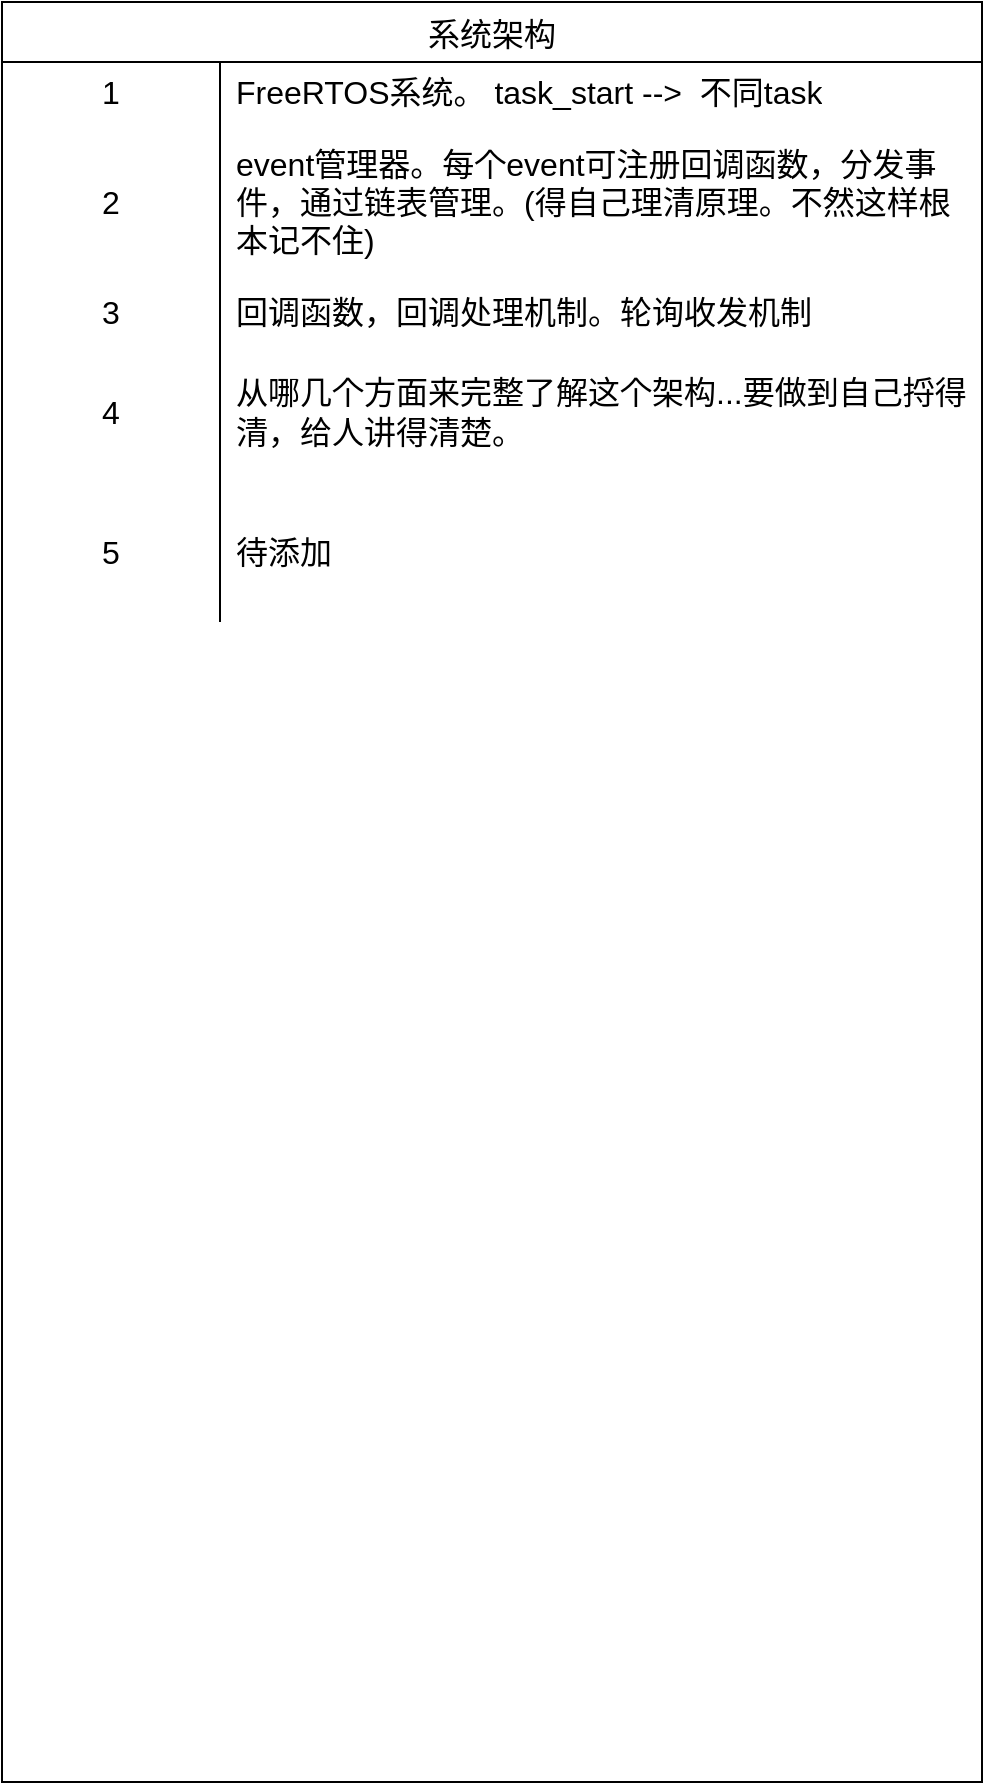 <mxfile version="28.2.8">
  <diagram name="第 1 页" id="uiua6mptLlUUmeAe40tH">
    <mxGraphModel dx="1213" dy="871" grid="1" gridSize="10" guides="1" tooltips="1" connect="1" arrows="1" fold="1" page="1" pageScale="1" pageWidth="827" pageHeight="1169" math="0" shadow="0">
      <root>
        <mxCell id="0" />
        <mxCell id="1" parent="0" />
        <mxCell id="f3hf5oja9mnKR4jZ640O-18" value="系统架构" style="shape=table;startSize=30;container=1;collapsible=0;childLayout=tableLayout;fixedRows=1;rowLines=0;fontStyle=0;strokeColor=default;fontSize=16;" parent="1" vertex="1">
          <mxGeometry x="130" y="130" width="490" height="890" as="geometry" />
        </mxCell>
        <mxCell id="f3hf5oja9mnKR4jZ640O-19" value="" style="shape=tableRow;horizontal=0;startSize=0;swimlaneHead=0;swimlaneBody=0;top=0;left=0;bottom=0;right=0;collapsible=0;dropTarget=0;fillColor=none;points=[[0,0.5],[1,0.5]];portConstraint=eastwest;strokeColor=inherit;fontSize=16;" parent="f3hf5oja9mnKR4jZ640O-18" vertex="1">
          <mxGeometry y="30" width="490" height="30" as="geometry" />
        </mxCell>
        <mxCell id="f3hf5oja9mnKR4jZ640O-20" value="1" style="shape=partialRectangle;html=1;whiteSpace=wrap;connectable=0;fillColor=none;top=0;left=0;bottom=0;right=0;overflow=hidden;pointerEvents=1;strokeColor=inherit;fontSize=16;" parent="f3hf5oja9mnKR4jZ640O-19" vertex="1">
          <mxGeometry width="109" height="30" as="geometry">
            <mxRectangle width="109" height="30" as="alternateBounds" />
          </mxGeometry>
        </mxCell>
        <mxCell id="f3hf5oja9mnKR4jZ640O-21" value="&lt;span&gt;FreeRTOS系统。 task_start --&amp;gt;&amp;nbsp; 不同task&lt;/span&gt;" style="shape=partialRectangle;html=1;whiteSpace=wrap;connectable=0;fillColor=none;top=0;left=0;bottom=0;right=0;align=left;spacingLeft=6;overflow=hidden;strokeColor=inherit;fontSize=16;" parent="f3hf5oja9mnKR4jZ640O-19" vertex="1">
          <mxGeometry x="109" width="381" height="30" as="geometry">
            <mxRectangle width="381" height="30" as="alternateBounds" />
          </mxGeometry>
        </mxCell>
        <mxCell id="f3hf5oja9mnKR4jZ640O-22" value="" style="shape=tableRow;horizontal=0;startSize=0;swimlaneHead=0;swimlaneBody=0;top=0;left=0;bottom=0;right=0;collapsible=0;dropTarget=0;fillColor=none;points=[[0,0.5],[1,0.5]];portConstraint=eastwest;strokeColor=inherit;fontSize=16;" parent="f3hf5oja9mnKR4jZ640O-18" vertex="1">
          <mxGeometry y="60" width="490" height="80" as="geometry" />
        </mxCell>
        <mxCell id="f3hf5oja9mnKR4jZ640O-23" value="2" style="shape=partialRectangle;html=1;whiteSpace=wrap;connectable=0;fillColor=none;top=0;left=0;bottom=0;right=0;overflow=hidden;strokeColor=inherit;fontSize=16;" parent="f3hf5oja9mnKR4jZ640O-22" vertex="1">
          <mxGeometry width="109" height="80" as="geometry">
            <mxRectangle width="109" height="80" as="alternateBounds" />
          </mxGeometry>
        </mxCell>
        <mxCell id="f3hf5oja9mnKR4jZ640O-24" value="event管理器。每个event可注册回调函数，分发事件，通过链表管理。(得自己理清原理。不然这样根本记不住)" style="shape=partialRectangle;html=1;whiteSpace=wrap;connectable=0;fillColor=none;top=0;left=0;bottom=0;right=0;align=left;spacingLeft=6;overflow=hidden;strokeColor=inherit;fontSize=16;" parent="f3hf5oja9mnKR4jZ640O-22" vertex="1">
          <mxGeometry x="109" width="381" height="80" as="geometry">
            <mxRectangle width="381" height="80" as="alternateBounds" />
          </mxGeometry>
        </mxCell>
        <mxCell id="f3hf5oja9mnKR4jZ640O-25" value="" style="shape=tableRow;horizontal=0;startSize=0;swimlaneHead=0;swimlaneBody=0;top=0;left=0;bottom=0;right=0;collapsible=0;dropTarget=0;fillColor=none;points=[[0,0.5],[1,0.5]];portConstraint=eastwest;strokeColor=inherit;fontSize=16;" parent="f3hf5oja9mnKR4jZ640O-18" vertex="1">
          <mxGeometry y="140" width="490" height="30" as="geometry" />
        </mxCell>
        <mxCell id="f3hf5oja9mnKR4jZ640O-26" value="3" style="shape=partialRectangle;html=1;whiteSpace=wrap;connectable=0;fillColor=none;top=0;left=0;bottom=0;right=0;overflow=hidden;strokeColor=inherit;fontSize=16;" parent="f3hf5oja9mnKR4jZ640O-25" vertex="1">
          <mxGeometry width="109" height="30" as="geometry">
            <mxRectangle width="109" height="30" as="alternateBounds" />
          </mxGeometry>
        </mxCell>
        <mxCell id="f3hf5oja9mnKR4jZ640O-27" value="回调函数，回调处理机制。轮询收发机制" style="shape=partialRectangle;html=1;whiteSpace=wrap;connectable=0;fillColor=none;top=0;left=0;bottom=0;right=0;align=left;spacingLeft=6;overflow=hidden;strokeColor=inherit;fontSize=16;" parent="f3hf5oja9mnKR4jZ640O-25" vertex="1">
          <mxGeometry x="109" width="381" height="30" as="geometry">
            <mxRectangle width="381" height="30" as="alternateBounds" />
          </mxGeometry>
        </mxCell>
        <mxCell id="f3hf5oja9mnKR4jZ640O-31" value="" style="shape=tableRow;horizontal=0;startSize=0;swimlaneHead=0;swimlaneBody=0;top=0;left=0;bottom=0;right=0;collapsible=0;dropTarget=0;fillColor=none;points=[[0,0.5],[1,0.5]];portConstraint=eastwest;strokeColor=inherit;fontSize=16;" parent="f3hf5oja9mnKR4jZ640O-18" vertex="1">
          <mxGeometry y="170" width="490" height="70" as="geometry" />
        </mxCell>
        <mxCell id="f3hf5oja9mnKR4jZ640O-32" value="4" style="shape=partialRectangle;html=1;whiteSpace=wrap;connectable=0;fillColor=none;top=0;left=0;bottom=0;right=0;overflow=hidden;strokeColor=inherit;fontSize=16;" parent="f3hf5oja9mnKR4jZ640O-31" vertex="1">
          <mxGeometry width="109" height="70" as="geometry">
            <mxRectangle width="109" height="70" as="alternateBounds" />
          </mxGeometry>
        </mxCell>
        <mxCell id="f3hf5oja9mnKR4jZ640O-33" value="从哪几个方面来完整了解这个架构...要做到自己捋得清，给人讲得清楚。" style="shape=partialRectangle;html=1;whiteSpace=wrap;connectable=0;fillColor=none;top=0;left=0;bottom=0;right=0;align=left;spacingLeft=6;overflow=hidden;strokeColor=inherit;fontSize=16;convertToSvg=0;" parent="f3hf5oja9mnKR4jZ640O-31" vertex="1">
          <mxGeometry x="109" width="381" height="70" as="geometry">
            <mxRectangle width="381" height="70" as="alternateBounds" />
          </mxGeometry>
        </mxCell>
        <mxCell id="H6Ncu93lg9jlBnBWc8M2-1" value="" style="shape=tableRow;horizontal=0;startSize=0;swimlaneHead=0;swimlaneBody=0;top=0;left=0;bottom=0;right=0;collapsible=0;dropTarget=0;fillColor=none;points=[[0,0.5],[1,0.5]];portConstraint=eastwest;strokeColor=inherit;fontSize=16;" vertex="1" parent="f3hf5oja9mnKR4jZ640O-18">
          <mxGeometry y="240" width="490" height="70" as="geometry" />
        </mxCell>
        <mxCell id="H6Ncu93lg9jlBnBWc8M2-2" value="5" style="shape=partialRectangle;html=1;whiteSpace=wrap;connectable=0;fillColor=none;top=0;left=0;bottom=0;right=0;overflow=hidden;strokeColor=inherit;fontSize=16;" vertex="1" parent="H6Ncu93lg9jlBnBWc8M2-1">
          <mxGeometry width="109" height="70" as="geometry">
            <mxRectangle width="109" height="70" as="alternateBounds" />
          </mxGeometry>
        </mxCell>
        <mxCell id="H6Ncu93lg9jlBnBWc8M2-3" value="待添加" style="shape=partialRectangle;html=1;whiteSpace=wrap;connectable=0;fillColor=none;top=0;left=0;bottom=0;right=0;align=left;spacingLeft=6;overflow=hidden;strokeColor=inherit;fontSize=16;convertToSvg=0;" vertex="1" parent="H6Ncu93lg9jlBnBWc8M2-1">
          <mxGeometry x="109" width="381" height="70" as="geometry">
            <mxRectangle width="381" height="70" as="alternateBounds" />
          </mxGeometry>
        </mxCell>
      </root>
    </mxGraphModel>
  </diagram>
</mxfile>
